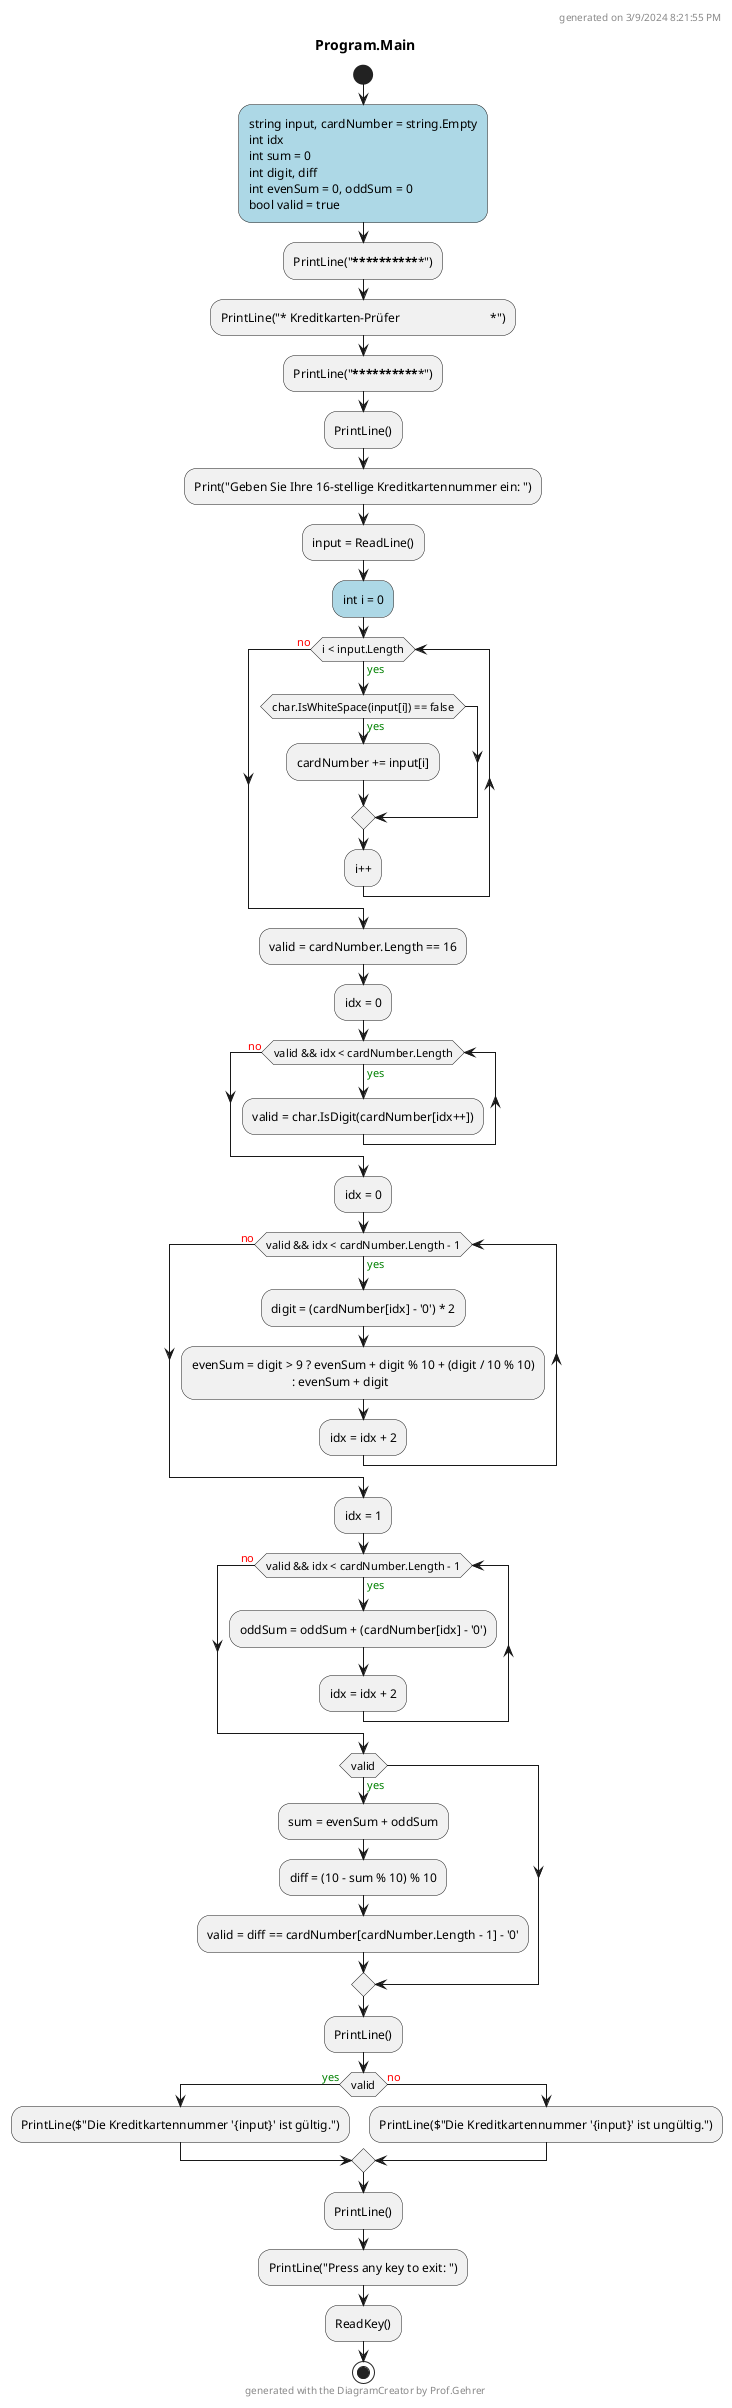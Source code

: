 @startuml Program.Main
header
generated on 3/9/2024 8:21:55 PM
end header
title Program.Main
start
#LightBlue:string input, cardNumber = string.Empty
int idx
int sum = 0
int digit, diff
int evenSum = 0, oddSum = 0
bool valid = true;
:PrintLine("***************************************************");
:PrintLine("* Kreditkarten-Prüfer                             *");
:PrintLine("***************************************************");
:PrintLine();
:Print("Geben Sie Ihre 16-stellige Kreditkartennummer ein: ");
:input = ReadLine();
#LightBlue:int i = 0;
while (i < input.Length) is (<color:green>yes)
    if (char.IsWhiteSpace(input[i]) == false) then (<color:green>yes)
        :cardNumber += input[i];
    endif
:i++;
endwhile (<color:red>no)
:valid = cardNumber.Length == 16;
:idx = 0;
while (valid && idx < cardNumber.Length) is (<color:green>yes)
    :valid = char.IsDigit(cardNumber[idx++]);
endwhile (<color:red>no)
:idx = 0;
while (valid && idx < cardNumber.Length - 1) is (<color:green>yes)
    :digit = (cardNumber[idx] - '0') * 2;
    :evenSum = digit > 9 ? evenSum + digit % 10 + (digit / 10 % 10)
                                    : evenSum + digit;
    :idx = idx + 2;
endwhile (<color:red>no)
:idx = 1;
while (valid && idx < cardNumber.Length - 1) is (<color:green>yes)
    :oddSum = oddSum + (cardNumber[idx] - '0');
    :idx = idx + 2;
endwhile (<color:red>no)
if (valid) then (<color:green>yes)
    :sum = evenSum + oddSum;
    :diff = (10 - sum % 10) % 10;
    :valid = diff == cardNumber[cardNumber.Length - 1] - '0';
endif
:PrintLine();
if (valid) then (<color:green>yes)
    :PrintLine($"Die Kreditkartennummer '{input}' ist gültig.");
  else (<color:red>no)
      :PrintLine($"Die Kreditkartennummer '{input}' ist ungültig.");
endif
:PrintLine();
:PrintLine("Press any key to exit: ");
:ReadKey();
footer
generated with the DiagramCreator by Prof.Gehrer
end footer
stop
@enduml
